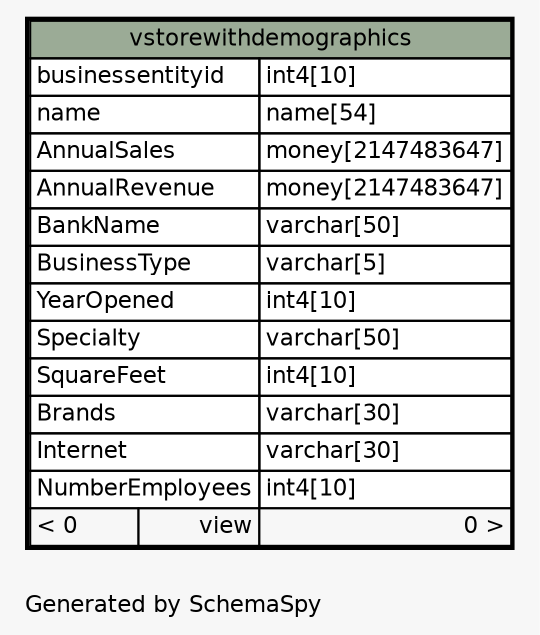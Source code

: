 // dot 2.40.1 on Linux 5.4.0-80-generic
// SchemaSpy rev 590
digraph "oneDegreeRelationshipsDiagram" {
  graph [
    rankdir="RL"
    bgcolor="#f7f7f7"
    label="\nGenerated by SchemaSpy"
    labeljust="l"
    nodesep="0.18"
    ranksep="0.46"
    fontname="Helvetica"
    fontsize="11"
  ];
  node [
    fontname="Helvetica"
    fontsize="11"
    shape="plaintext"
  ];
  edge [
    arrowsize="0.8"
  ];
  "vstorewithdemographics" [
    label=<
    <TABLE BORDER="2" CELLBORDER="1" CELLSPACING="0" BGCOLOR="#ffffff">
      <TR><TD COLSPAN="3" BGCOLOR="#9bab96" ALIGN="CENTER">vstorewithdemographics</TD></TR>
      <TR><TD PORT="businessentityid" COLSPAN="2" ALIGN="LEFT">businessentityid</TD><TD PORT="businessentityid.type" ALIGN="LEFT">int4[10]</TD></TR>
      <TR><TD PORT="name" COLSPAN="2" ALIGN="LEFT">name</TD><TD PORT="name.type" ALIGN="LEFT">name[54]</TD></TR>
      <TR><TD PORT="AnnualSales" COLSPAN="2" ALIGN="LEFT">AnnualSales</TD><TD PORT="AnnualSales.type" ALIGN="LEFT">money[2147483647]</TD></TR>
      <TR><TD PORT="AnnualRevenue" COLSPAN="2" ALIGN="LEFT">AnnualRevenue</TD><TD PORT="AnnualRevenue.type" ALIGN="LEFT">money[2147483647]</TD></TR>
      <TR><TD PORT="BankName" COLSPAN="2" ALIGN="LEFT">BankName</TD><TD PORT="BankName.type" ALIGN="LEFT">varchar[50]</TD></TR>
      <TR><TD PORT="BusinessType" COLSPAN="2" ALIGN="LEFT">BusinessType</TD><TD PORT="BusinessType.type" ALIGN="LEFT">varchar[5]</TD></TR>
      <TR><TD PORT="YearOpened" COLSPAN="2" ALIGN="LEFT">YearOpened</TD><TD PORT="YearOpened.type" ALIGN="LEFT">int4[10]</TD></TR>
      <TR><TD PORT="Specialty" COLSPAN="2" ALIGN="LEFT">Specialty</TD><TD PORT="Specialty.type" ALIGN="LEFT">varchar[50]</TD></TR>
      <TR><TD PORT="SquareFeet" COLSPAN="2" ALIGN="LEFT">SquareFeet</TD><TD PORT="SquareFeet.type" ALIGN="LEFT">int4[10]</TD></TR>
      <TR><TD PORT="Brands" COLSPAN="2" ALIGN="LEFT">Brands</TD><TD PORT="Brands.type" ALIGN="LEFT">varchar[30]</TD></TR>
      <TR><TD PORT="Internet" COLSPAN="2" ALIGN="LEFT">Internet</TD><TD PORT="Internet.type" ALIGN="LEFT">varchar[30]</TD></TR>
      <TR><TD PORT="NumberEmployees" COLSPAN="2" ALIGN="LEFT">NumberEmployees</TD><TD PORT="NumberEmployees.type" ALIGN="LEFT">int4[10]</TD></TR>
      <TR><TD ALIGN="LEFT" BGCOLOR="#f7f7f7">&lt; 0</TD><TD ALIGN="RIGHT" BGCOLOR="#f7f7f7">view</TD><TD ALIGN="RIGHT" BGCOLOR="#f7f7f7">0 &gt;</TD></TR>
    </TABLE>>
    URL="vstorewithdemographics.html"
    tooltip="vstorewithdemographics"
  ];
}
